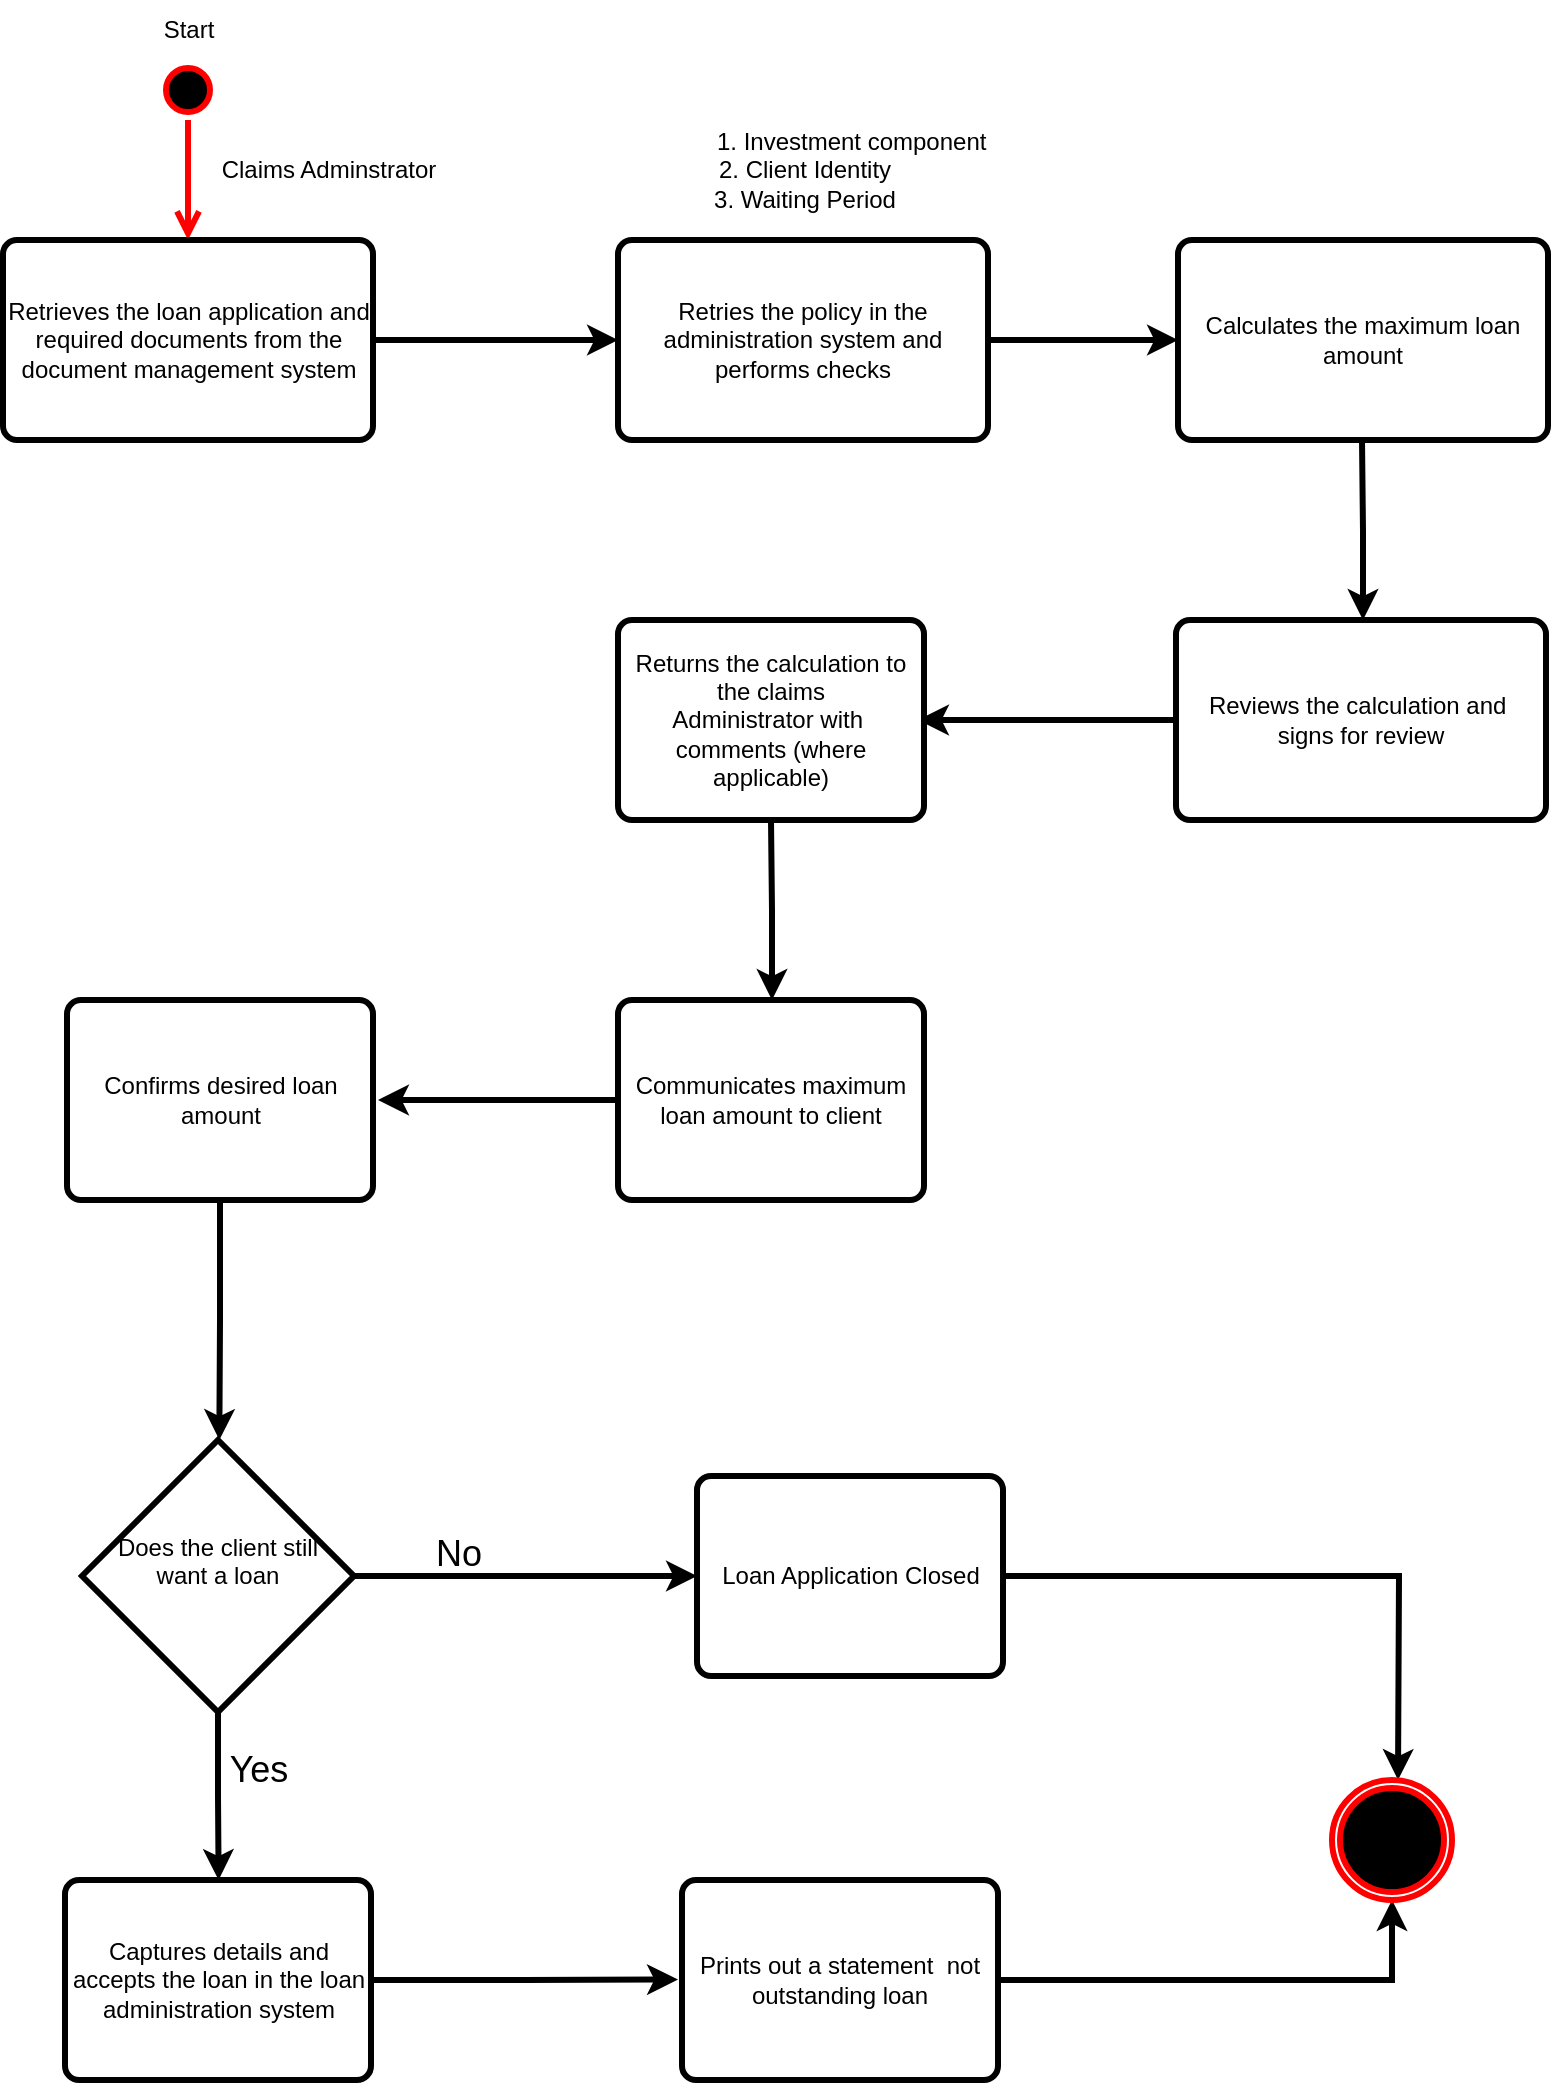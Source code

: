 <mxfile version="24.7.12">
  <diagram name="Page-1" id="y9TMmYwsUPgUmdIUXlw6">
    <mxGraphModel dx="2607" dy="1342" grid="1" gridSize="10" guides="1" tooltips="1" connect="1" arrows="1" fold="1" page="1" pageScale="1" pageWidth="3300" pageHeight="4681" math="0" shadow="0">
      <root>
        <mxCell id="0" />
        <mxCell id="1" parent="0" />
        <mxCell id="SWvqwSsAl5_qHaAPXVS1-1" value="" style="ellipse;html=1;shape=startState;fillColor=#000000;strokeColor=#ff0000;strokeWidth=3;" vertex="1" parent="1">
          <mxGeometry x="660" y="80" width="30" height="30" as="geometry" />
        </mxCell>
        <mxCell id="SWvqwSsAl5_qHaAPXVS1-2" value="" style="edgeStyle=orthogonalEdgeStyle;html=1;verticalAlign=bottom;endArrow=open;endSize=8;strokeColor=#ff0000;rounded=0;strokeWidth=3;" edge="1" source="SWvqwSsAl5_qHaAPXVS1-1" parent="1">
          <mxGeometry relative="1" as="geometry">
            <mxPoint x="675" y="170" as="targetPoint" />
          </mxGeometry>
        </mxCell>
        <mxCell id="SWvqwSsAl5_qHaAPXVS1-3" value="Start" style="text;html=1;align=center;verticalAlign=middle;resizable=0;points=[];autosize=1;strokeColor=none;fillColor=none;strokeWidth=3;" vertex="1" parent="1">
          <mxGeometry x="650" y="50" width="50" height="30" as="geometry" />
        </mxCell>
        <mxCell id="SWvqwSsAl5_qHaAPXVS1-6" style="edgeStyle=orthogonalEdgeStyle;rounded=0;orthogonalLoop=1;jettySize=auto;html=1;exitX=1;exitY=0.5;exitDx=0;exitDy=0;strokeWidth=3;" edge="1" parent="1" source="SWvqwSsAl5_qHaAPXVS1-4">
          <mxGeometry relative="1" as="geometry">
            <mxPoint x="890" y="220" as="targetPoint" />
          </mxGeometry>
        </mxCell>
        <mxCell id="SWvqwSsAl5_qHaAPXVS1-4" value="Retrieves the loan application and required documents from the document management system" style="rounded=1;whiteSpace=wrap;html=1;absoluteArcSize=1;arcSize=14;strokeWidth=3;" vertex="1" parent="1">
          <mxGeometry x="582.5" y="170" width="185" height="100" as="geometry" />
        </mxCell>
        <mxCell id="SWvqwSsAl5_qHaAPXVS1-5" value="Claims Adminstrator" style="text;html=1;align=center;verticalAlign=middle;resizable=0;points=[];autosize=1;strokeColor=none;fillColor=none;strokeWidth=3;" vertex="1" parent="1">
          <mxGeometry x="680" y="120" width="130" height="30" as="geometry" />
        </mxCell>
        <mxCell id="SWvqwSsAl5_qHaAPXVS1-10" style="edgeStyle=orthogonalEdgeStyle;rounded=0;orthogonalLoop=1;jettySize=auto;html=1;exitX=1;exitY=0.5;exitDx=0;exitDy=0;strokeWidth=3;" edge="1" parent="1" source="SWvqwSsAl5_qHaAPXVS1-7">
          <mxGeometry relative="1" as="geometry">
            <mxPoint x="1170" y="220" as="targetPoint" />
          </mxGeometry>
        </mxCell>
        <mxCell id="SWvqwSsAl5_qHaAPXVS1-7" value="Retries the policy in the administration system and performs checks" style="rounded=1;whiteSpace=wrap;html=1;absoluteArcSize=1;arcSize=14;strokeWidth=3;" vertex="1" parent="1">
          <mxGeometry x="890" y="170" width="185" height="100" as="geometry" />
        </mxCell>
        <mxCell id="SWvqwSsAl5_qHaAPXVS1-9" value="&amp;nbsp; &amp;nbsp; &amp;nbsp; &amp;nbsp; &amp;nbsp; &amp;nbsp; &amp;nbsp; 1. Investment component&lt;br&gt;2. Client Identity&lt;br&gt;3. Waiting Period" style="text;html=1;align=center;verticalAlign=middle;resizable=0;points=[];autosize=1;strokeColor=none;fillColor=none;strokeWidth=3;" vertex="1" parent="1">
          <mxGeometry x="882.5" y="105" width="200" height="60" as="geometry" />
        </mxCell>
        <mxCell id="SWvqwSsAl5_qHaAPXVS1-15" style="edgeStyle=orthogonalEdgeStyle;rounded=0;orthogonalLoop=1;jettySize=auto;html=1;exitX=0.5;exitY=1;exitDx=0;exitDy=0;strokeWidth=3;" edge="1" parent="1">
          <mxGeometry relative="1" as="geometry">
            <mxPoint x="1262.5" y="360" as="targetPoint" />
            <mxPoint x="1262" y="270" as="sourcePoint" />
          </mxGeometry>
        </mxCell>
        <mxCell id="SWvqwSsAl5_qHaAPXVS1-11" value="Calculates the maximum loan amount" style="rounded=1;whiteSpace=wrap;html=1;absoluteArcSize=1;arcSize=14;strokeWidth=3;" vertex="1" parent="1">
          <mxGeometry x="1170" y="170" width="185" height="100" as="geometry" />
        </mxCell>
        <mxCell id="SWvqwSsAl5_qHaAPXVS1-16" style="edgeStyle=orthogonalEdgeStyle;rounded=0;orthogonalLoop=1;jettySize=auto;html=1;exitX=0;exitY=0.5;exitDx=0;exitDy=0;strokeWidth=3;" edge="1" parent="1" source="SWvqwSsAl5_qHaAPXVS1-12">
          <mxGeometry relative="1" as="geometry">
            <mxPoint x="1040" y="410" as="targetPoint" />
          </mxGeometry>
        </mxCell>
        <mxCell id="SWvqwSsAl5_qHaAPXVS1-12" value="Reviews the calculation and&amp;nbsp; signs for review" style="rounded=1;whiteSpace=wrap;html=1;absoluteArcSize=1;arcSize=14;strokeWidth=3;" vertex="1" parent="1">
          <mxGeometry x="1169" y="360" width="185" height="100" as="geometry" />
        </mxCell>
        <mxCell id="SWvqwSsAl5_qHaAPXVS1-18" style="edgeStyle=orthogonalEdgeStyle;rounded=0;orthogonalLoop=1;jettySize=auto;html=1;exitX=0.5;exitY=1;exitDx=0;exitDy=0;strokeWidth=3;" edge="1" parent="1">
          <mxGeometry relative="1" as="geometry">
            <mxPoint x="967" y="550" as="targetPoint" />
            <mxPoint x="966.5" y="460" as="sourcePoint" />
          </mxGeometry>
        </mxCell>
        <mxCell id="SWvqwSsAl5_qHaAPXVS1-17" value="Returns the calculation to the claims&lt;br&gt;Administrator with&amp;nbsp; comments (where applicable)" style="rounded=1;whiteSpace=wrap;html=1;absoluteArcSize=1;arcSize=14;strokeWidth=3;" vertex="1" parent="1">
          <mxGeometry x="890" y="360" width="153" height="100" as="geometry" />
        </mxCell>
        <mxCell id="SWvqwSsAl5_qHaAPXVS1-20" style="edgeStyle=orthogonalEdgeStyle;rounded=0;orthogonalLoop=1;jettySize=auto;html=1;exitX=0;exitY=0.5;exitDx=0;exitDy=0;strokeWidth=3;" edge="1" parent="1" source="SWvqwSsAl5_qHaAPXVS1-19">
          <mxGeometry relative="1" as="geometry">
            <mxPoint x="770" y="600" as="targetPoint" />
          </mxGeometry>
        </mxCell>
        <mxCell id="SWvqwSsAl5_qHaAPXVS1-19" value="Communicates maximum loan amount to client" style="rounded=1;whiteSpace=wrap;html=1;absoluteArcSize=1;arcSize=14;strokeWidth=3;" vertex="1" parent="1">
          <mxGeometry x="890" y="550" width="153" height="100" as="geometry" />
        </mxCell>
        <mxCell id="SWvqwSsAl5_qHaAPXVS1-23" style="edgeStyle=orthogonalEdgeStyle;rounded=0;orthogonalLoop=1;jettySize=auto;html=1;exitX=0.5;exitY=1;exitDx=0;exitDy=0;strokeWidth=3;" edge="1" parent="1" source="SWvqwSsAl5_qHaAPXVS1-21">
          <mxGeometry relative="1" as="geometry">
            <mxPoint x="690.667" y="770" as="targetPoint" />
          </mxGeometry>
        </mxCell>
        <mxCell id="SWvqwSsAl5_qHaAPXVS1-21" value="Confirms desired loan amount" style="rounded=1;whiteSpace=wrap;html=1;absoluteArcSize=1;arcSize=14;strokeWidth=3;" vertex="1" parent="1">
          <mxGeometry x="614.5" y="550" width="153" height="100" as="geometry" />
        </mxCell>
        <mxCell id="SWvqwSsAl5_qHaAPXVS1-25" style="edgeStyle=orthogonalEdgeStyle;rounded=0;orthogonalLoop=1;jettySize=auto;html=1;exitX=1;exitY=0.5;exitDx=0;exitDy=0;exitPerimeter=0;entryX=0;entryY=0.5;entryDx=0;entryDy=0;strokeWidth=3;" edge="1" parent="1" source="SWvqwSsAl5_qHaAPXVS1-24" target="SWvqwSsAl5_qHaAPXVS1-32">
          <mxGeometry relative="1" as="geometry">
            <mxPoint x="880.0" y="837.897" as="targetPoint" />
          </mxGeometry>
        </mxCell>
        <mxCell id="SWvqwSsAl5_qHaAPXVS1-26" style="edgeStyle=orthogonalEdgeStyle;rounded=0;orthogonalLoop=1;jettySize=auto;html=1;exitX=0.5;exitY=1;exitDx=0;exitDy=0;exitPerimeter=0;strokeWidth=3;" edge="1" parent="1" source="SWvqwSsAl5_qHaAPXVS1-24">
          <mxGeometry relative="1" as="geometry">
            <mxPoint x="690.31" y="990.0" as="targetPoint" />
          </mxGeometry>
        </mxCell>
        <mxCell id="SWvqwSsAl5_qHaAPXVS1-24" value="Does the client still &lt;br&gt;want a loan&lt;div&gt;&lt;br&gt;&lt;/div&gt;" style="strokeWidth=3;html=1;shape=mxgraph.flowchart.decision;whiteSpace=wrap;" vertex="1" parent="1">
          <mxGeometry x="622" y="770" width="136" height="136" as="geometry" />
        </mxCell>
        <mxCell id="SWvqwSsAl5_qHaAPXVS1-27" value="No&lt;div style=&quot;font-size: 18px;&quot;&gt;&lt;br style=&quot;font-size: 18px;&quot;&gt;&lt;/div&gt;" style="text;html=1;align=center;verticalAlign=middle;resizable=0;points=[];autosize=1;strokeColor=none;fillColor=none;strokeWidth=3;fontSize=18;" vertex="1" parent="1">
          <mxGeometry x="785" y="808" width="50" height="60" as="geometry" />
        </mxCell>
        <mxCell id="SWvqwSsAl5_qHaAPXVS1-28" value="Yes" style="text;html=1;align=center;verticalAlign=middle;resizable=0;points=[];autosize=1;strokeColor=none;fillColor=none;strokeWidth=3;fontSize=18;" vertex="1" parent="1">
          <mxGeometry x="685" y="915" width="50" height="40" as="geometry" />
        </mxCell>
        <mxCell id="SWvqwSsAl5_qHaAPXVS1-30" style="edgeStyle=orthogonalEdgeStyle;rounded=0;orthogonalLoop=1;jettySize=auto;html=1;exitX=1;exitY=0.5;exitDx=0;exitDy=0;strokeWidth=3;" edge="1" parent="1" source="SWvqwSsAl5_qHaAPXVS1-29">
          <mxGeometry relative="1" as="geometry">
            <mxPoint x="920" y="1039.739" as="targetPoint" />
          </mxGeometry>
        </mxCell>
        <mxCell id="SWvqwSsAl5_qHaAPXVS1-29" value="Captures details and accepts the loan in the loan&lt;br&gt;administration system" style="rounded=1;whiteSpace=wrap;html=1;absoluteArcSize=1;arcSize=14;strokeWidth=3;" vertex="1" parent="1">
          <mxGeometry x="613.5" y="990" width="153" height="100" as="geometry" />
        </mxCell>
        <mxCell id="SWvqwSsAl5_qHaAPXVS1-35" style="edgeStyle=orthogonalEdgeStyle;rounded=0;orthogonalLoop=1;jettySize=auto;html=1;exitX=1;exitY=0.5;exitDx=0;exitDy=0;entryX=0.5;entryY=1;entryDx=0;entryDy=0;strokeWidth=3;" edge="1" parent="1" source="SWvqwSsAl5_qHaAPXVS1-31" target="SWvqwSsAl5_qHaAPXVS1-34">
          <mxGeometry relative="1" as="geometry" />
        </mxCell>
        <mxCell id="SWvqwSsAl5_qHaAPXVS1-31" value="Prints out a statement&amp;nbsp; not outstanding loan" style="rounded=1;whiteSpace=wrap;html=1;absoluteArcSize=1;arcSize=14;strokeWidth=3;" vertex="1" parent="1">
          <mxGeometry x="922" y="990" width="158" height="100" as="geometry" />
        </mxCell>
        <mxCell id="SWvqwSsAl5_qHaAPXVS1-33" style="edgeStyle=orthogonalEdgeStyle;rounded=0;orthogonalLoop=1;jettySize=auto;html=1;exitX=1;exitY=0.5;exitDx=0;exitDy=0;strokeWidth=3;" edge="1" parent="1" source="SWvqwSsAl5_qHaAPXVS1-32">
          <mxGeometry relative="1" as="geometry">
            <mxPoint x="1280" y="940" as="targetPoint" />
          </mxGeometry>
        </mxCell>
        <mxCell id="SWvqwSsAl5_qHaAPXVS1-32" value="Loan Application Closed" style="rounded=1;whiteSpace=wrap;html=1;absoluteArcSize=1;arcSize=14;strokeWidth=3;" vertex="1" parent="1">
          <mxGeometry x="929.5" y="788" width="153" height="100" as="geometry" />
        </mxCell>
        <mxCell id="SWvqwSsAl5_qHaAPXVS1-34" value="" style="ellipse;html=1;shape=endState;fillColor=#000000;strokeColor=#ff0000;strokeWidth=3;" vertex="1" parent="1">
          <mxGeometry x="1247" y="940" width="60" height="60" as="geometry" />
        </mxCell>
      </root>
    </mxGraphModel>
  </diagram>
</mxfile>
